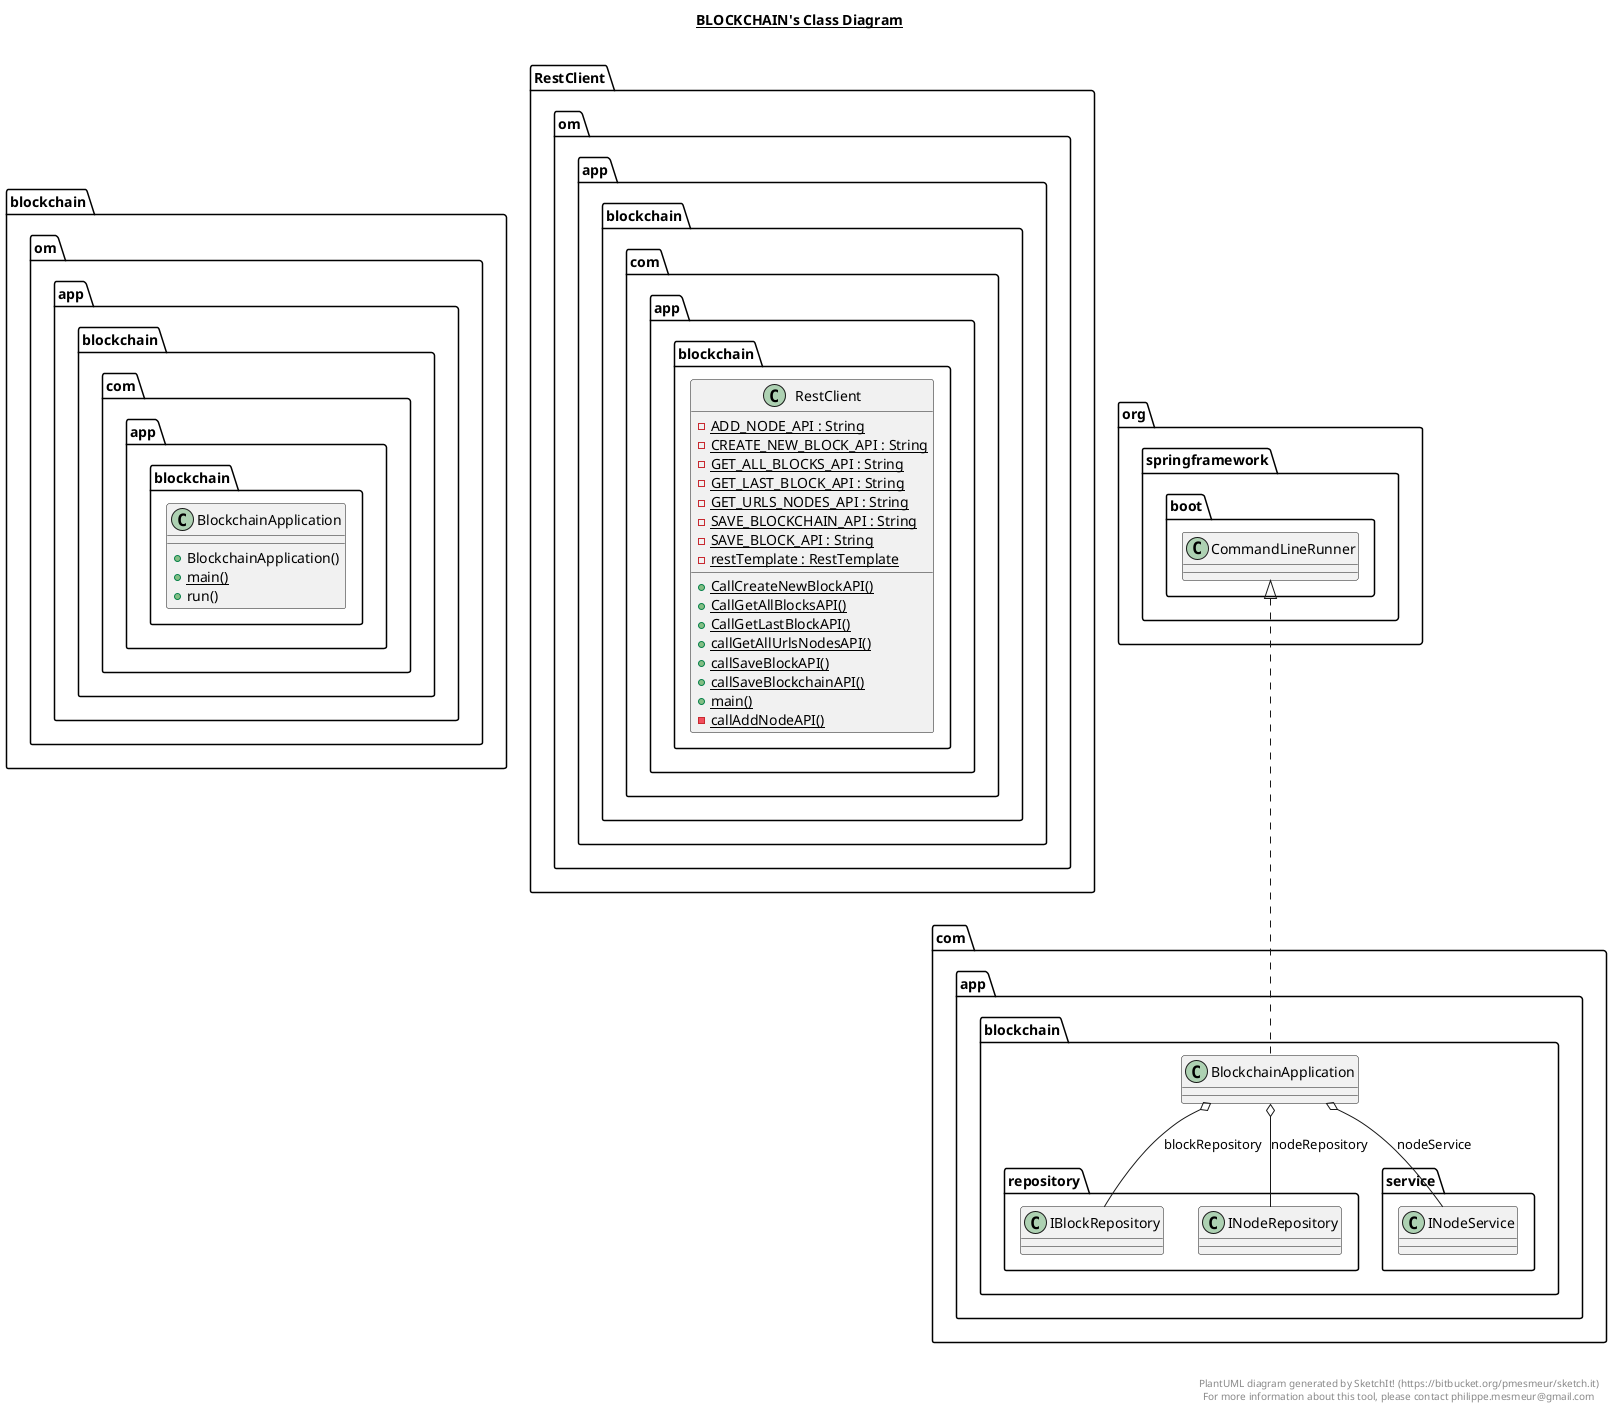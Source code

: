 @startuml

title __BLOCKCHAIN's Class Diagram__\n

  namespace  blockchain{
    namespace om.app.blockchain {
      class com.app.blockchain.BlockchainApplication {
          + BlockchainApplication()
          {static} + main()
          + run()
      }
    }
  }
  

  namespace  RestClient{
    namespace om.app.blockchain {
      class com.app.blockchain.RestClient {
          {static} - ADD_NODE_API : String
          {static} - CREATE_NEW_BLOCK_API : String
          {static} - GET_ALL_BLOCKS_API : String
          {static} - GET_LAST_BLOCK_API : String
          {static} - GET_URLS_NODES_API : String
          {static} - SAVE_BLOCKCHAIN_API : String
          {static} - SAVE_BLOCK_API : String
          {static} - restTemplate : RestTemplate
          {static} + CallCreateNewBlockAPI()
          {static} + CallGetAllBlocksAPI()
          {static} + CallGetLastBlockAPI()
          {static} + callGetAllUrlsNodesAPI()
          {static} + callSaveBlockAPI()
          {static} + callSaveBlockchainAPI()
          {static} + main()
          {static} - callAddNodeAPI()
      }
    }
  }
  

  com.app.blockchain.BlockchainApplication .up.|> org.springframework.boot.CommandLineRunner
  com.app.blockchain.BlockchainApplication o-- com.app.blockchain.repository.IBlockRepository : blockRepository
  com.app.blockchain.BlockchainApplication o-- com.app.blockchain.repository.INodeRepository : nodeRepository
  com.app.blockchain.BlockchainApplication o-- com.app.blockchain.service.INodeService : nodeService


right footer


PlantUML diagram generated by SketchIt! (https://bitbucket.org/pmesmeur/sketch.it)
For more information about this tool, please contact philippe.mesmeur@gmail.com
endfooter

@enduml

